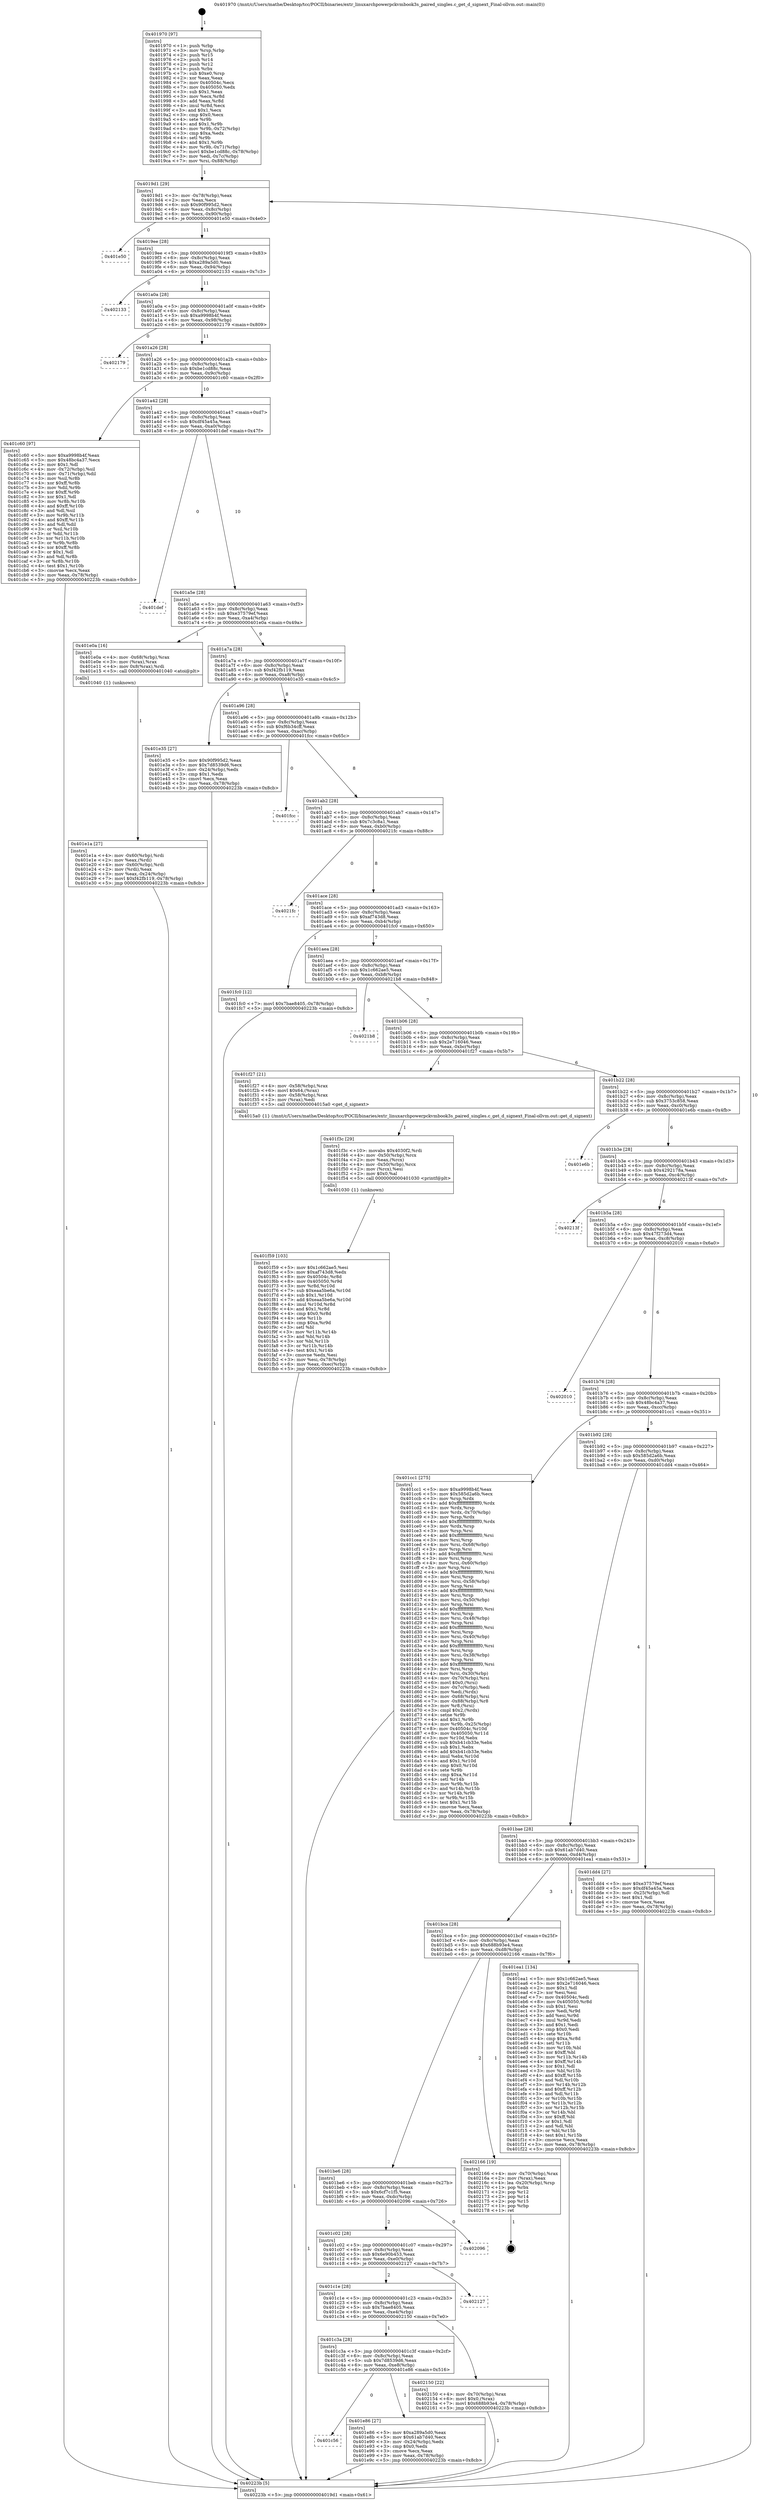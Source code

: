 digraph "0x401970" {
  label = "0x401970 (/mnt/c/Users/mathe/Desktop/tcc/POCII/binaries/extr_linuxarchpowerpckvmbook3s_paired_singles.c_get_d_signext_Final-ollvm.out::main(0))"
  labelloc = "t"
  node[shape=record]

  Entry [label="",width=0.3,height=0.3,shape=circle,fillcolor=black,style=filled]
  "0x4019d1" [label="{
     0x4019d1 [29]\l
     | [instrs]\l
     &nbsp;&nbsp;0x4019d1 \<+3\>: mov -0x78(%rbp),%eax\l
     &nbsp;&nbsp;0x4019d4 \<+2\>: mov %eax,%ecx\l
     &nbsp;&nbsp;0x4019d6 \<+6\>: sub $0x90f995d2,%ecx\l
     &nbsp;&nbsp;0x4019dc \<+6\>: mov %eax,-0x8c(%rbp)\l
     &nbsp;&nbsp;0x4019e2 \<+6\>: mov %ecx,-0x90(%rbp)\l
     &nbsp;&nbsp;0x4019e8 \<+6\>: je 0000000000401e50 \<main+0x4e0\>\l
  }"]
  "0x401e50" [label="{
     0x401e50\l
  }", style=dashed]
  "0x4019ee" [label="{
     0x4019ee [28]\l
     | [instrs]\l
     &nbsp;&nbsp;0x4019ee \<+5\>: jmp 00000000004019f3 \<main+0x83\>\l
     &nbsp;&nbsp;0x4019f3 \<+6\>: mov -0x8c(%rbp),%eax\l
     &nbsp;&nbsp;0x4019f9 \<+5\>: sub $0xa289a5d0,%eax\l
     &nbsp;&nbsp;0x4019fe \<+6\>: mov %eax,-0x94(%rbp)\l
     &nbsp;&nbsp;0x401a04 \<+6\>: je 0000000000402133 \<main+0x7c3\>\l
  }"]
  Exit [label="",width=0.3,height=0.3,shape=circle,fillcolor=black,style=filled,peripheries=2]
  "0x402133" [label="{
     0x402133\l
  }", style=dashed]
  "0x401a0a" [label="{
     0x401a0a [28]\l
     | [instrs]\l
     &nbsp;&nbsp;0x401a0a \<+5\>: jmp 0000000000401a0f \<main+0x9f\>\l
     &nbsp;&nbsp;0x401a0f \<+6\>: mov -0x8c(%rbp),%eax\l
     &nbsp;&nbsp;0x401a15 \<+5\>: sub $0xa9998b4f,%eax\l
     &nbsp;&nbsp;0x401a1a \<+6\>: mov %eax,-0x98(%rbp)\l
     &nbsp;&nbsp;0x401a20 \<+6\>: je 0000000000402179 \<main+0x809\>\l
  }"]
  "0x401f59" [label="{
     0x401f59 [103]\l
     | [instrs]\l
     &nbsp;&nbsp;0x401f59 \<+5\>: mov $0x1c662ae5,%esi\l
     &nbsp;&nbsp;0x401f5e \<+5\>: mov $0xaf743d8,%edx\l
     &nbsp;&nbsp;0x401f63 \<+8\>: mov 0x40504c,%r8d\l
     &nbsp;&nbsp;0x401f6b \<+8\>: mov 0x405050,%r9d\l
     &nbsp;&nbsp;0x401f73 \<+3\>: mov %r8d,%r10d\l
     &nbsp;&nbsp;0x401f76 \<+7\>: sub $0xeaa5be6a,%r10d\l
     &nbsp;&nbsp;0x401f7d \<+4\>: sub $0x1,%r10d\l
     &nbsp;&nbsp;0x401f81 \<+7\>: add $0xeaa5be6a,%r10d\l
     &nbsp;&nbsp;0x401f88 \<+4\>: imul %r10d,%r8d\l
     &nbsp;&nbsp;0x401f8c \<+4\>: and $0x1,%r8d\l
     &nbsp;&nbsp;0x401f90 \<+4\>: cmp $0x0,%r8d\l
     &nbsp;&nbsp;0x401f94 \<+4\>: sete %r11b\l
     &nbsp;&nbsp;0x401f98 \<+4\>: cmp $0xa,%r9d\l
     &nbsp;&nbsp;0x401f9c \<+3\>: setl %bl\l
     &nbsp;&nbsp;0x401f9f \<+3\>: mov %r11b,%r14b\l
     &nbsp;&nbsp;0x401fa2 \<+3\>: and %bl,%r14b\l
     &nbsp;&nbsp;0x401fa5 \<+3\>: xor %bl,%r11b\l
     &nbsp;&nbsp;0x401fa8 \<+3\>: or %r11b,%r14b\l
     &nbsp;&nbsp;0x401fab \<+4\>: test $0x1,%r14b\l
     &nbsp;&nbsp;0x401faf \<+3\>: cmovne %edx,%esi\l
     &nbsp;&nbsp;0x401fb2 \<+3\>: mov %esi,-0x78(%rbp)\l
     &nbsp;&nbsp;0x401fb5 \<+6\>: mov %eax,-0xec(%rbp)\l
     &nbsp;&nbsp;0x401fbb \<+5\>: jmp 000000000040223b \<main+0x8cb\>\l
  }"]
  "0x402179" [label="{
     0x402179\l
  }", style=dashed]
  "0x401a26" [label="{
     0x401a26 [28]\l
     | [instrs]\l
     &nbsp;&nbsp;0x401a26 \<+5\>: jmp 0000000000401a2b \<main+0xbb\>\l
     &nbsp;&nbsp;0x401a2b \<+6\>: mov -0x8c(%rbp),%eax\l
     &nbsp;&nbsp;0x401a31 \<+5\>: sub $0xbe1cd88c,%eax\l
     &nbsp;&nbsp;0x401a36 \<+6\>: mov %eax,-0x9c(%rbp)\l
     &nbsp;&nbsp;0x401a3c \<+6\>: je 0000000000401c60 \<main+0x2f0\>\l
  }"]
  "0x401f3c" [label="{
     0x401f3c [29]\l
     | [instrs]\l
     &nbsp;&nbsp;0x401f3c \<+10\>: movabs $0x4030f2,%rdi\l
     &nbsp;&nbsp;0x401f46 \<+4\>: mov -0x50(%rbp),%rcx\l
     &nbsp;&nbsp;0x401f4a \<+2\>: mov %eax,(%rcx)\l
     &nbsp;&nbsp;0x401f4c \<+4\>: mov -0x50(%rbp),%rcx\l
     &nbsp;&nbsp;0x401f50 \<+2\>: mov (%rcx),%esi\l
     &nbsp;&nbsp;0x401f52 \<+2\>: mov $0x0,%al\l
     &nbsp;&nbsp;0x401f54 \<+5\>: call 0000000000401030 \<printf@plt\>\l
     | [calls]\l
     &nbsp;&nbsp;0x401030 \{1\} (unknown)\l
  }"]
  "0x401c60" [label="{
     0x401c60 [97]\l
     | [instrs]\l
     &nbsp;&nbsp;0x401c60 \<+5\>: mov $0xa9998b4f,%eax\l
     &nbsp;&nbsp;0x401c65 \<+5\>: mov $0x48bc4a37,%ecx\l
     &nbsp;&nbsp;0x401c6a \<+2\>: mov $0x1,%dl\l
     &nbsp;&nbsp;0x401c6c \<+4\>: mov -0x72(%rbp),%sil\l
     &nbsp;&nbsp;0x401c70 \<+4\>: mov -0x71(%rbp),%dil\l
     &nbsp;&nbsp;0x401c74 \<+3\>: mov %sil,%r8b\l
     &nbsp;&nbsp;0x401c77 \<+4\>: xor $0xff,%r8b\l
     &nbsp;&nbsp;0x401c7b \<+3\>: mov %dil,%r9b\l
     &nbsp;&nbsp;0x401c7e \<+4\>: xor $0xff,%r9b\l
     &nbsp;&nbsp;0x401c82 \<+3\>: xor $0x1,%dl\l
     &nbsp;&nbsp;0x401c85 \<+3\>: mov %r8b,%r10b\l
     &nbsp;&nbsp;0x401c88 \<+4\>: and $0xff,%r10b\l
     &nbsp;&nbsp;0x401c8c \<+3\>: and %dl,%sil\l
     &nbsp;&nbsp;0x401c8f \<+3\>: mov %r9b,%r11b\l
     &nbsp;&nbsp;0x401c92 \<+4\>: and $0xff,%r11b\l
     &nbsp;&nbsp;0x401c96 \<+3\>: and %dl,%dil\l
     &nbsp;&nbsp;0x401c99 \<+3\>: or %sil,%r10b\l
     &nbsp;&nbsp;0x401c9c \<+3\>: or %dil,%r11b\l
     &nbsp;&nbsp;0x401c9f \<+3\>: xor %r11b,%r10b\l
     &nbsp;&nbsp;0x401ca2 \<+3\>: or %r9b,%r8b\l
     &nbsp;&nbsp;0x401ca5 \<+4\>: xor $0xff,%r8b\l
     &nbsp;&nbsp;0x401ca9 \<+3\>: or $0x1,%dl\l
     &nbsp;&nbsp;0x401cac \<+3\>: and %dl,%r8b\l
     &nbsp;&nbsp;0x401caf \<+3\>: or %r8b,%r10b\l
     &nbsp;&nbsp;0x401cb2 \<+4\>: test $0x1,%r10b\l
     &nbsp;&nbsp;0x401cb6 \<+3\>: cmovne %ecx,%eax\l
     &nbsp;&nbsp;0x401cb9 \<+3\>: mov %eax,-0x78(%rbp)\l
     &nbsp;&nbsp;0x401cbc \<+5\>: jmp 000000000040223b \<main+0x8cb\>\l
  }"]
  "0x401a42" [label="{
     0x401a42 [28]\l
     | [instrs]\l
     &nbsp;&nbsp;0x401a42 \<+5\>: jmp 0000000000401a47 \<main+0xd7\>\l
     &nbsp;&nbsp;0x401a47 \<+6\>: mov -0x8c(%rbp),%eax\l
     &nbsp;&nbsp;0x401a4d \<+5\>: sub $0xdf45a45a,%eax\l
     &nbsp;&nbsp;0x401a52 \<+6\>: mov %eax,-0xa0(%rbp)\l
     &nbsp;&nbsp;0x401a58 \<+6\>: je 0000000000401def \<main+0x47f\>\l
  }"]
  "0x40223b" [label="{
     0x40223b [5]\l
     | [instrs]\l
     &nbsp;&nbsp;0x40223b \<+5\>: jmp 00000000004019d1 \<main+0x61\>\l
  }"]
  "0x401970" [label="{
     0x401970 [97]\l
     | [instrs]\l
     &nbsp;&nbsp;0x401970 \<+1\>: push %rbp\l
     &nbsp;&nbsp;0x401971 \<+3\>: mov %rsp,%rbp\l
     &nbsp;&nbsp;0x401974 \<+2\>: push %r15\l
     &nbsp;&nbsp;0x401976 \<+2\>: push %r14\l
     &nbsp;&nbsp;0x401978 \<+2\>: push %r12\l
     &nbsp;&nbsp;0x40197a \<+1\>: push %rbx\l
     &nbsp;&nbsp;0x40197b \<+7\>: sub $0xe0,%rsp\l
     &nbsp;&nbsp;0x401982 \<+2\>: xor %eax,%eax\l
     &nbsp;&nbsp;0x401984 \<+7\>: mov 0x40504c,%ecx\l
     &nbsp;&nbsp;0x40198b \<+7\>: mov 0x405050,%edx\l
     &nbsp;&nbsp;0x401992 \<+3\>: sub $0x1,%eax\l
     &nbsp;&nbsp;0x401995 \<+3\>: mov %ecx,%r8d\l
     &nbsp;&nbsp;0x401998 \<+3\>: add %eax,%r8d\l
     &nbsp;&nbsp;0x40199b \<+4\>: imul %r8d,%ecx\l
     &nbsp;&nbsp;0x40199f \<+3\>: and $0x1,%ecx\l
     &nbsp;&nbsp;0x4019a2 \<+3\>: cmp $0x0,%ecx\l
     &nbsp;&nbsp;0x4019a5 \<+4\>: sete %r9b\l
     &nbsp;&nbsp;0x4019a9 \<+4\>: and $0x1,%r9b\l
     &nbsp;&nbsp;0x4019ad \<+4\>: mov %r9b,-0x72(%rbp)\l
     &nbsp;&nbsp;0x4019b1 \<+3\>: cmp $0xa,%edx\l
     &nbsp;&nbsp;0x4019b4 \<+4\>: setl %r9b\l
     &nbsp;&nbsp;0x4019b8 \<+4\>: and $0x1,%r9b\l
     &nbsp;&nbsp;0x4019bc \<+4\>: mov %r9b,-0x71(%rbp)\l
     &nbsp;&nbsp;0x4019c0 \<+7\>: movl $0xbe1cd88c,-0x78(%rbp)\l
     &nbsp;&nbsp;0x4019c7 \<+3\>: mov %edi,-0x7c(%rbp)\l
     &nbsp;&nbsp;0x4019ca \<+7\>: mov %rsi,-0x88(%rbp)\l
  }"]
  "0x401c56" [label="{
     0x401c56\l
  }", style=dashed]
  "0x401def" [label="{
     0x401def\l
  }", style=dashed]
  "0x401a5e" [label="{
     0x401a5e [28]\l
     | [instrs]\l
     &nbsp;&nbsp;0x401a5e \<+5\>: jmp 0000000000401a63 \<main+0xf3\>\l
     &nbsp;&nbsp;0x401a63 \<+6\>: mov -0x8c(%rbp),%eax\l
     &nbsp;&nbsp;0x401a69 \<+5\>: sub $0xe37579ef,%eax\l
     &nbsp;&nbsp;0x401a6e \<+6\>: mov %eax,-0xa4(%rbp)\l
     &nbsp;&nbsp;0x401a74 \<+6\>: je 0000000000401e0a \<main+0x49a\>\l
  }"]
  "0x401e86" [label="{
     0x401e86 [27]\l
     | [instrs]\l
     &nbsp;&nbsp;0x401e86 \<+5\>: mov $0xa289a5d0,%eax\l
     &nbsp;&nbsp;0x401e8b \<+5\>: mov $0x61ab7d40,%ecx\l
     &nbsp;&nbsp;0x401e90 \<+3\>: mov -0x24(%rbp),%edx\l
     &nbsp;&nbsp;0x401e93 \<+3\>: cmp $0x0,%edx\l
     &nbsp;&nbsp;0x401e96 \<+3\>: cmove %ecx,%eax\l
     &nbsp;&nbsp;0x401e99 \<+3\>: mov %eax,-0x78(%rbp)\l
     &nbsp;&nbsp;0x401e9c \<+5\>: jmp 000000000040223b \<main+0x8cb\>\l
  }"]
  "0x401e0a" [label="{
     0x401e0a [16]\l
     | [instrs]\l
     &nbsp;&nbsp;0x401e0a \<+4\>: mov -0x68(%rbp),%rax\l
     &nbsp;&nbsp;0x401e0e \<+3\>: mov (%rax),%rax\l
     &nbsp;&nbsp;0x401e11 \<+4\>: mov 0x8(%rax),%rdi\l
     &nbsp;&nbsp;0x401e15 \<+5\>: call 0000000000401040 \<atoi@plt\>\l
     | [calls]\l
     &nbsp;&nbsp;0x401040 \{1\} (unknown)\l
  }"]
  "0x401a7a" [label="{
     0x401a7a [28]\l
     | [instrs]\l
     &nbsp;&nbsp;0x401a7a \<+5\>: jmp 0000000000401a7f \<main+0x10f\>\l
     &nbsp;&nbsp;0x401a7f \<+6\>: mov -0x8c(%rbp),%eax\l
     &nbsp;&nbsp;0x401a85 \<+5\>: sub $0xf42fb119,%eax\l
     &nbsp;&nbsp;0x401a8a \<+6\>: mov %eax,-0xa8(%rbp)\l
     &nbsp;&nbsp;0x401a90 \<+6\>: je 0000000000401e35 \<main+0x4c5\>\l
  }"]
  "0x401c3a" [label="{
     0x401c3a [28]\l
     | [instrs]\l
     &nbsp;&nbsp;0x401c3a \<+5\>: jmp 0000000000401c3f \<main+0x2cf\>\l
     &nbsp;&nbsp;0x401c3f \<+6\>: mov -0x8c(%rbp),%eax\l
     &nbsp;&nbsp;0x401c45 \<+5\>: sub $0x7d8539d6,%eax\l
     &nbsp;&nbsp;0x401c4a \<+6\>: mov %eax,-0xe8(%rbp)\l
     &nbsp;&nbsp;0x401c50 \<+6\>: je 0000000000401e86 \<main+0x516\>\l
  }"]
  "0x401e35" [label="{
     0x401e35 [27]\l
     | [instrs]\l
     &nbsp;&nbsp;0x401e35 \<+5\>: mov $0x90f995d2,%eax\l
     &nbsp;&nbsp;0x401e3a \<+5\>: mov $0x7d8539d6,%ecx\l
     &nbsp;&nbsp;0x401e3f \<+3\>: mov -0x24(%rbp),%edx\l
     &nbsp;&nbsp;0x401e42 \<+3\>: cmp $0x1,%edx\l
     &nbsp;&nbsp;0x401e45 \<+3\>: cmovl %ecx,%eax\l
     &nbsp;&nbsp;0x401e48 \<+3\>: mov %eax,-0x78(%rbp)\l
     &nbsp;&nbsp;0x401e4b \<+5\>: jmp 000000000040223b \<main+0x8cb\>\l
  }"]
  "0x401a96" [label="{
     0x401a96 [28]\l
     | [instrs]\l
     &nbsp;&nbsp;0x401a96 \<+5\>: jmp 0000000000401a9b \<main+0x12b\>\l
     &nbsp;&nbsp;0x401a9b \<+6\>: mov -0x8c(%rbp),%eax\l
     &nbsp;&nbsp;0x401aa1 \<+5\>: sub $0xf6b34cff,%eax\l
     &nbsp;&nbsp;0x401aa6 \<+6\>: mov %eax,-0xac(%rbp)\l
     &nbsp;&nbsp;0x401aac \<+6\>: je 0000000000401fcc \<main+0x65c\>\l
  }"]
  "0x402150" [label="{
     0x402150 [22]\l
     | [instrs]\l
     &nbsp;&nbsp;0x402150 \<+4\>: mov -0x70(%rbp),%rax\l
     &nbsp;&nbsp;0x402154 \<+6\>: movl $0x0,(%rax)\l
     &nbsp;&nbsp;0x40215a \<+7\>: movl $0x688b93e4,-0x78(%rbp)\l
     &nbsp;&nbsp;0x402161 \<+5\>: jmp 000000000040223b \<main+0x8cb\>\l
  }"]
  "0x401fcc" [label="{
     0x401fcc\l
  }", style=dashed]
  "0x401ab2" [label="{
     0x401ab2 [28]\l
     | [instrs]\l
     &nbsp;&nbsp;0x401ab2 \<+5\>: jmp 0000000000401ab7 \<main+0x147\>\l
     &nbsp;&nbsp;0x401ab7 \<+6\>: mov -0x8c(%rbp),%eax\l
     &nbsp;&nbsp;0x401abd \<+5\>: sub $0x7c3c8a1,%eax\l
     &nbsp;&nbsp;0x401ac2 \<+6\>: mov %eax,-0xb0(%rbp)\l
     &nbsp;&nbsp;0x401ac8 \<+6\>: je 00000000004021fc \<main+0x88c\>\l
  }"]
  "0x401c1e" [label="{
     0x401c1e [28]\l
     | [instrs]\l
     &nbsp;&nbsp;0x401c1e \<+5\>: jmp 0000000000401c23 \<main+0x2b3\>\l
     &nbsp;&nbsp;0x401c23 \<+6\>: mov -0x8c(%rbp),%eax\l
     &nbsp;&nbsp;0x401c29 \<+5\>: sub $0x7bae8405,%eax\l
     &nbsp;&nbsp;0x401c2e \<+6\>: mov %eax,-0xe4(%rbp)\l
     &nbsp;&nbsp;0x401c34 \<+6\>: je 0000000000402150 \<main+0x7e0\>\l
  }"]
  "0x4021fc" [label="{
     0x4021fc\l
  }", style=dashed]
  "0x401ace" [label="{
     0x401ace [28]\l
     | [instrs]\l
     &nbsp;&nbsp;0x401ace \<+5\>: jmp 0000000000401ad3 \<main+0x163\>\l
     &nbsp;&nbsp;0x401ad3 \<+6\>: mov -0x8c(%rbp),%eax\l
     &nbsp;&nbsp;0x401ad9 \<+5\>: sub $0xaf743d8,%eax\l
     &nbsp;&nbsp;0x401ade \<+6\>: mov %eax,-0xb4(%rbp)\l
     &nbsp;&nbsp;0x401ae4 \<+6\>: je 0000000000401fc0 \<main+0x650\>\l
  }"]
  "0x402127" [label="{
     0x402127\l
  }", style=dashed]
  "0x401fc0" [label="{
     0x401fc0 [12]\l
     | [instrs]\l
     &nbsp;&nbsp;0x401fc0 \<+7\>: movl $0x7bae8405,-0x78(%rbp)\l
     &nbsp;&nbsp;0x401fc7 \<+5\>: jmp 000000000040223b \<main+0x8cb\>\l
  }"]
  "0x401aea" [label="{
     0x401aea [28]\l
     | [instrs]\l
     &nbsp;&nbsp;0x401aea \<+5\>: jmp 0000000000401aef \<main+0x17f\>\l
     &nbsp;&nbsp;0x401aef \<+6\>: mov -0x8c(%rbp),%eax\l
     &nbsp;&nbsp;0x401af5 \<+5\>: sub $0x1c662ae5,%eax\l
     &nbsp;&nbsp;0x401afa \<+6\>: mov %eax,-0xb8(%rbp)\l
     &nbsp;&nbsp;0x401b00 \<+6\>: je 00000000004021b8 \<main+0x848\>\l
  }"]
  "0x401c02" [label="{
     0x401c02 [28]\l
     | [instrs]\l
     &nbsp;&nbsp;0x401c02 \<+5\>: jmp 0000000000401c07 \<main+0x297\>\l
     &nbsp;&nbsp;0x401c07 \<+6\>: mov -0x8c(%rbp),%eax\l
     &nbsp;&nbsp;0x401c0d \<+5\>: sub $0x6e90b453,%eax\l
     &nbsp;&nbsp;0x401c12 \<+6\>: mov %eax,-0xe0(%rbp)\l
     &nbsp;&nbsp;0x401c18 \<+6\>: je 0000000000402127 \<main+0x7b7\>\l
  }"]
  "0x4021b8" [label="{
     0x4021b8\l
  }", style=dashed]
  "0x401b06" [label="{
     0x401b06 [28]\l
     | [instrs]\l
     &nbsp;&nbsp;0x401b06 \<+5\>: jmp 0000000000401b0b \<main+0x19b\>\l
     &nbsp;&nbsp;0x401b0b \<+6\>: mov -0x8c(%rbp),%eax\l
     &nbsp;&nbsp;0x401b11 \<+5\>: sub $0x2e716046,%eax\l
     &nbsp;&nbsp;0x401b16 \<+6\>: mov %eax,-0xbc(%rbp)\l
     &nbsp;&nbsp;0x401b1c \<+6\>: je 0000000000401f27 \<main+0x5b7\>\l
  }"]
  "0x402096" [label="{
     0x402096\l
  }", style=dashed]
  "0x401f27" [label="{
     0x401f27 [21]\l
     | [instrs]\l
     &nbsp;&nbsp;0x401f27 \<+4\>: mov -0x58(%rbp),%rax\l
     &nbsp;&nbsp;0x401f2b \<+6\>: movl $0x64,(%rax)\l
     &nbsp;&nbsp;0x401f31 \<+4\>: mov -0x58(%rbp),%rax\l
     &nbsp;&nbsp;0x401f35 \<+2\>: mov (%rax),%edi\l
     &nbsp;&nbsp;0x401f37 \<+5\>: call 00000000004015a0 \<get_d_signext\>\l
     | [calls]\l
     &nbsp;&nbsp;0x4015a0 \{1\} (/mnt/c/Users/mathe/Desktop/tcc/POCII/binaries/extr_linuxarchpowerpckvmbook3s_paired_singles.c_get_d_signext_Final-ollvm.out::get_d_signext)\l
  }"]
  "0x401b22" [label="{
     0x401b22 [28]\l
     | [instrs]\l
     &nbsp;&nbsp;0x401b22 \<+5\>: jmp 0000000000401b27 \<main+0x1b7\>\l
     &nbsp;&nbsp;0x401b27 \<+6\>: mov -0x8c(%rbp),%eax\l
     &nbsp;&nbsp;0x401b2d \<+5\>: sub $0x3753c858,%eax\l
     &nbsp;&nbsp;0x401b32 \<+6\>: mov %eax,-0xc0(%rbp)\l
     &nbsp;&nbsp;0x401b38 \<+6\>: je 0000000000401e6b \<main+0x4fb\>\l
  }"]
  "0x401be6" [label="{
     0x401be6 [28]\l
     | [instrs]\l
     &nbsp;&nbsp;0x401be6 \<+5\>: jmp 0000000000401beb \<main+0x27b\>\l
     &nbsp;&nbsp;0x401beb \<+6\>: mov -0x8c(%rbp),%eax\l
     &nbsp;&nbsp;0x401bf1 \<+5\>: sub $0x6cf7c1f5,%eax\l
     &nbsp;&nbsp;0x401bf6 \<+6\>: mov %eax,-0xdc(%rbp)\l
     &nbsp;&nbsp;0x401bfc \<+6\>: je 0000000000402096 \<main+0x726\>\l
  }"]
  "0x401e6b" [label="{
     0x401e6b\l
  }", style=dashed]
  "0x401b3e" [label="{
     0x401b3e [28]\l
     | [instrs]\l
     &nbsp;&nbsp;0x401b3e \<+5\>: jmp 0000000000401b43 \<main+0x1d3\>\l
     &nbsp;&nbsp;0x401b43 \<+6\>: mov -0x8c(%rbp),%eax\l
     &nbsp;&nbsp;0x401b49 \<+5\>: sub $0x4292178a,%eax\l
     &nbsp;&nbsp;0x401b4e \<+6\>: mov %eax,-0xc4(%rbp)\l
     &nbsp;&nbsp;0x401b54 \<+6\>: je 000000000040213f \<main+0x7cf\>\l
  }"]
  "0x402166" [label="{
     0x402166 [19]\l
     | [instrs]\l
     &nbsp;&nbsp;0x402166 \<+4\>: mov -0x70(%rbp),%rax\l
     &nbsp;&nbsp;0x40216a \<+2\>: mov (%rax),%eax\l
     &nbsp;&nbsp;0x40216c \<+4\>: lea -0x20(%rbp),%rsp\l
     &nbsp;&nbsp;0x402170 \<+1\>: pop %rbx\l
     &nbsp;&nbsp;0x402171 \<+2\>: pop %r12\l
     &nbsp;&nbsp;0x402173 \<+2\>: pop %r14\l
     &nbsp;&nbsp;0x402175 \<+2\>: pop %r15\l
     &nbsp;&nbsp;0x402177 \<+1\>: pop %rbp\l
     &nbsp;&nbsp;0x402178 \<+1\>: ret\l
  }"]
  "0x40213f" [label="{
     0x40213f\l
  }", style=dashed]
  "0x401b5a" [label="{
     0x401b5a [28]\l
     | [instrs]\l
     &nbsp;&nbsp;0x401b5a \<+5\>: jmp 0000000000401b5f \<main+0x1ef\>\l
     &nbsp;&nbsp;0x401b5f \<+6\>: mov -0x8c(%rbp),%eax\l
     &nbsp;&nbsp;0x401b65 \<+5\>: sub $0x47f273d4,%eax\l
     &nbsp;&nbsp;0x401b6a \<+6\>: mov %eax,-0xc8(%rbp)\l
     &nbsp;&nbsp;0x401b70 \<+6\>: je 0000000000402010 \<main+0x6a0\>\l
  }"]
  "0x401bca" [label="{
     0x401bca [28]\l
     | [instrs]\l
     &nbsp;&nbsp;0x401bca \<+5\>: jmp 0000000000401bcf \<main+0x25f\>\l
     &nbsp;&nbsp;0x401bcf \<+6\>: mov -0x8c(%rbp),%eax\l
     &nbsp;&nbsp;0x401bd5 \<+5\>: sub $0x688b93e4,%eax\l
     &nbsp;&nbsp;0x401bda \<+6\>: mov %eax,-0xd8(%rbp)\l
     &nbsp;&nbsp;0x401be0 \<+6\>: je 0000000000402166 \<main+0x7f6\>\l
  }"]
  "0x402010" [label="{
     0x402010\l
  }", style=dashed]
  "0x401b76" [label="{
     0x401b76 [28]\l
     | [instrs]\l
     &nbsp;&nbsp;0x401b76 \<+5\>: jmp 0000000000401b7b \<main+0x20b\>\l
     &nbsp;&nbsp;0x401b7b \<+6\>: mov -0x8c(%rbp),%eax\l
     &nbsp;&nbsp;0x401b81 \<+5\>: sub $0x48bc4a37,%eax\l
     &nbsp;&nbsp;0x401b86 \<+6\>: mov %eax,-0xcc(%rbp)\l
     &nbsp;&nbsp;0x401b8c \<+6\>: je 0000000000401cc1 \<main+0x351\>\l
  }"]
  "0x401ea1" [label="{
     0x401ea1 [134]\l
     | [instrs]\l
     &nbsp;&nbsp;0x401ea1 \<+5\>: mov $0x1c662ae5,%eax\l
     &nbsp;&nbsp;0x401ea6 \<+5\>: mov $0x2e716046,%ecx\l
     &nbsp;&nbsp;0x401eab \<+2\>: mov $0x1,%dl\l
     &nbsp;&nbsp;0x401ead \<+2\>: xor %esi,%esi\l
     &nbsp;&nbsp;0x401eaf \<+7\>: mov 0x40504c,%edi\l
     &nbsp;&nbsp;0x401eb6 \<+8\>: mov 0x405050,%r8d\l
     &nbsp;&nbsp;0x401ebe \<+3\>: sub $0x1,%esi\l
     &nbsp;&nbsp;0x401ec1 \<+3\>: mov %edi,%r9d\l
     &nbsp;&nbsp;0x401ec4 \<+3\>: add %esi,%r9d\l
     &nbsp;&nbsp;0x401ec7 \<+4\>: imul %r9d,%edi\l
     &nbsp;&nbsp;0x401ecb \<+3\>: and $0x1,%edi\l
     &nbsp;&nbsp;0x401ece \<+3\>: cmp $0x0,%edi\l
     &nbsp;&nbsp;0x401ed1 \<+4\>: sete %r10b\l
     &nbsp;&nbsp;0x401ed5 \<+4\>: cmp $0xa,%r8d\l
     &nbsp;&nbsp;0x401ed9 \<+4\>: setl %r11b\l
     &nbsp;&nbsp;0x401edd \<+3\>: mov %r10b,%bl\l
     &nbsp;&nbsp;0x401ee0 \<+3\>: xor $0xff,%bl\l
     &nbsp;&nbsp;0x401ee3 \<+3\>: mov %r11b,%r14b\l
     &nbsp;&nbsp;0x401ee6 \<+4\>: xor $0xff,%r14b\l
     &nbsp;&nbsp;0x401eea \<+3\>: xor $0x1,%dl\l
     &nbsp;&nbsp;0x401eed \<+3\>: mov %bl,%r15b\l
     &nbsp;&nbsp;0x401ef0 \<+4\>: and $0xff,%r15b\l
     &nbsp;&nbsp;0x401ef4 \<+3\>: and %dl,%r10b\l
     &nbsp;&nbsp;0x401ef7 \<+3\>: mov %r14b,%r12b\l
     &nbsp;&nbsp;0x401efa \<+4\>: and $0xff,%r12b\l
     &nbsp;&nbsp;0x401efe \<+3\>: and %dl,%r11b\l
     &nbsp;&nbsp;0x401f01 \<+3\>: or %r10b,%r15b\l
     &nbsp;&nbsp;0x401f04 \<+3\>: or %r11b,%r12b\l
     &nbsp;&nbsp;0x401f07 \<+3\>: xor %r12b,%r15b\l
     &nbsp;&nbsp;0x401f0a \<+3\>: or %r14b,%bl\l
     &nbsp;&nbsp;0x401f0d \<+3\>: xor $0xff,%bl\l
     &nbsp;&nbsp;0x401f10 \<+3\>: or $0x1,%dl\l
     &nbsp;&nbsp;0x401f13 \<+2\>: and %dl,%bl\l
     &nbsp;&nbsp;0x401f15 \<+3\>: or %bl,%r15b\l
     &nbsp;&nbsp;0x401f18 \<+4\>: test $0x1,%r15b\l
     &nbsp;&nbsp;0x401f1c \<+3\>: cmovne %ecx,%eax\l
     &nbsp;&nbsp;0x401f1f \<+3\>: mov %eax,-0x78(%rbp)\l
     &nbsp;&nbsp;0x401f22 \<+5\>: jmp 000000000040223b \<main+0x8cb\>\l
  }"]
  "0x401cc1" [label="{
     0x401cc1 [275]\l
     | [instrs]\l
     &nbsp;&nbsp;0x401cc1 \<+5\>: mov $0xa9998b4f,%eax\l
     &nbsp;&nbsp;0x401cc6 \<+5\>: mov $0x585d2a6b,%ecx\l
     &nbsp;&nbsp;0x401ccb \<+3\>: mov %rsp,%rdx\l
     &nbsp;&nbsp;0x401cce \<+4\>: add $0xfffffffffffffff0,%rdx\l
     &nbsp;&nbsp;0x401cd2 \<+3\>: mov %rdx,%rsp\l
     &nbsp;&nbsp;0x401cd5 \<+4\>: mov %rdx,-0x70(%rbp)\l
     &nbsp;&nbsp;0x401cd9 \<+3\>: mov %rsp,%rdx\l
     &nbsp;&nbsp;0x401cdc \<+4\>: add $0xfffffffffffffff0,%rdx\l
     &nbsp;&nbsp;0x401ce0 \<+3\>: mov %rdx,%rsp\l
     &nbsp;&nbsp;0x401ce3 \<+3\>: mov %rsp,%rsi\l
     &nbsp;&nbsp;0x401ce6 \<+4\>: add $0xfffffffffffffff0,%rsi\l
     &nbsp;&nbsp;0x401cea \<+3\>: mov %rsi,%rsp\l
     &nbsp;&nbsp;0x401ced \<+4\>: mov %rsi,-0x68(%rbp)\l
     &nbsp;&nbsp;0x401cf1 \<+3\>: mov %rsp,%rsi\l
     &nbsp;&nbsp;0x401cf4 \<+4\>: add $0xfffffffffffffff0,%rsi\l
     &nbsp;&nbsp;0x401cf8 \<+3\>: mov %rsi,%rsp\l
     &nbsp;&nbsp;0x401cfb \<+4\>: mov %rsi,-0x60(%rbp)\l
     &nbsp;&nbsp;0x401cff \<+3\>: mov %rsp,%rsi\l
     &nbsp;&nbsp;0x401d02 \<+4\>: add $0xfffffffffffffff0,%rsi\l
     &nbsp;&nbsp;0x401d06 \<+3\>: mov %rsi,%rsp\l
     &nbsp;&nbsp;0x401d09 \<+4\>: mov %rsi,-0x58(%rbp)\l
     &nbsp;&nbsp;0x401d0d \<+3\>: mov %rsp,%rsi\l
     &nbsp;&nbsp;0x401d10 \<+4\>: add $0xfffffffffffffff0,%rsi\l
     &nbsp;&nbsp;0x401d14 \<+3\>: mov %rsi,%rsp\l
     &nbsp;&nbsp;0x401d17 \<+4\>: mov %rsi,-0x50(%rbp)\l
     &nbsp;&nbsp;0x401d1b \<+3\>: mov %rsp,%rsi\l
     &nbsp;&nbsp;0x401d1e \<+4\>: add $0xfffffffffffffff0,%rsi\l
     &nbsp;&nbsp;0x401d22 \<+3\>: mov %rsi,%rsp\l
     &nbsp;&nbsp;0x401d25 \<+4\>: mov %rsi,-0x48(%rbp)\l
     &nbsp;&nbsp;0x401d29 \<+3\>: mov %rsp,%rsi\l
     &nbsp;&nbsp;0x401d2c \<+4\>: add $0xfffffffffffffff0,%rsi\l
     &nbsp;&nbsp;0x401d30 \<+3\>: mov %rsi,%rsp\l
     &nbsp;&nbsp;0x401d33 \<+4\>: mov %rsi,-0x40(%rbp)\l
     &nbsp;&nbsp;0x401d37 \<+3\>: mov %rsp,%rsi\l
     &nbsp;&nbsp;0x401d3a \<+4\>: add $0xfffffffffffffff0,%rsi\l
     &nbsp;&nbsp;0x401d3e \<+3\>: mov %rsi,%rsp\l
     &nbsp;&nbsp;0x401d41 \<+4\>: mov %rsi,-0x38(%rbp)\l
     &nbsp;&nbsp;0x401d45 \<+3\>: mov %rsp,%rsi\l
     &nbsp;&nbsp;0x401d48 \<+4\>: add $0xfffffffffffffff0,%rsi\l
     &nbsp;&nbsp;0x401d4c \<+3\>: mov %rsi,%rsp\l
     &nbsp;&nbsp;0x401d4f \<+4\>: mov %rsi,-0x30(%rbp)\l
     &nbsp;&nbsp;0x401d53 \<+4\>: mov -0x70(%rbp),%rsi\l
     &nbsp;&nbsp;0x401d57 \<+6\>: movl $0x0,(%rsi)\l
     &nbsp;&nbsp;0x401d5d \<+3\>: mov -0x7c(%rbp),%edi\l
     &nbsp;&nbsp;0x401d60 \<+2\>: mov %edi,(%rdx)\l
     &nbsp;&nbsp;0x401d62 \<+4\>: mov -0x68(%rbp),%rsi\l
     &nbsp;&nbsp;0x401d66 \<+7\>: mov -0x88(%rbp),%r8\l
     &nbsp;&nbsp;0x401d6d \<+3\>: mov %r8,(%rsi)\l
     &nbsp;&nbsp;0x401d70 \<+3\>: cmpl $0x2,(%rdx)\l
     &nbsp;&nbsp;0x401d73 \<+4\>: setne %r9b\l
     &nbsp;&nbsp;0x401d77 \<+4\>: and $0x1,%r9b\l
     &nbsp;&nbsp;0x401d7b \<+4\>: mov %r9b,-0x25(%rbp)\l
     &nbsp;&nbsp;0x401d7f \<+8\>: mov 0x40504c,%r10d\l
     &nbsp;&nbsp;0x401d87 \<+8\>: mov 0x405050,%r11d\l
     &nbsp;&nbsp;0x401d8f \<+3\>: mov %r10d,%ebx\l
     &nbsp;&nbsp;0x401d92 \<+6\>: sub $0xb41cb33e,%ebx\l
     &nbsp;&nbsp;0x401d98 \<+3\>: sub $0x1,%ebx\l
     &nbsp;&nbsp;0x401d9b \<+6\>: add $0xb41cb33e,%ebx\l
     &nbsp;&nbsp;0x401da1 \<+4\>: imul %ebx,%r10d\l
     &nbsp;&nbsp;0x401da5 \<+4\>: and $0x1,%r10d\l
     &nbsp;&nbsp;0x401da9 \<+4\>: cmp $0x0,%r10d\l
     &nbsp;&nbsp;0x401dad \<+4\>: sete %r9b\l
     &nbsp;&nbsp;0x401db1 \<+4\>: cmp $0xa,%r11d\l
     &nbsp;&nbsp;0x401db5 \<+4\>: setl %r14b\l
     &nbsp;&nbsp;0x401db9 \<+3\>: mov %r9b,%r15b\l
     &nbsp;&nbsp;0x401dbc \<+3\>: and %r14b,%r15b\l
     &nbsp;&nbsp;0x401dbf \<+3\>: xor %r14b,%r9b\l
     &nbsp;&nbsp;0x401dc2 \<+3\>: or %r9b,%r15b\l
     &nbsp;&nbsp;0x401dc5 \<+4\>: test $0x1,%r15b\l
     &nbsp;&nbsp;0x401dc9 \<+3\>: cmovne %ecx,%eax\l
     &nbsp;&nbsp;0x401dcc \<+3\>: mov %eax,-0x78(%rbp)\l
     &nbsp;&nbsp;0x401dcf \<+5\>: jmp 000000000040223b \<main+0x8cb\>\l
  }"]
  "0x401b92" [label="{
     0x401b92 [28]\l
     | [instrs]\l
     &nbsp;&nbsp;0x401b92 \<+5\>: jmp 0000000000401b97 \<main+0x227\>\l
     &nbsp;&nbsp;0x401b97 \<+6\>: mov -0x8c(%rbp),%eax\l
     &nbsp;&nbsp;0x401b9d \<+5\>: sub $0x585d2a6b,%eax\l
     &nbsp;&nbsp;0x401ba2 \<+6\>: mov %eax,-0xd0(%rbp)\l
     &nbsp;&nbsp;0x401ba8 \<+6\>: je 0000000000401dd4 \<main+0x464\>\l
  }"]
  "0x401e1a" [label="{
     0x401e1a [27]\l
     | [instrs]\l
     &nbsp;&nbsp;0x401e1a \<+4\>: mov -0x60(%rbp),%rdi\l
     &nbsp;&nbsp;0x401e1e \<+2\>: mov %eax,(%rdi)\l
     &nbsp;&nbsp;0x401e20 \<+4\>: mov -0x60(%rbp),%rdi\l
     &nbsp;&nbsp;0x401e24 \<+2\>: mov (%rdi),%eax\l
     &nbsp;&nbsp;0x401e26 \<+3\>: mov %eax,-0x24(%rbp)\l
     &nbsp;&nbsp;0x401e29 \<+7\>: movl $0xf42fb119,-0x78(%rbp)\l
     &nbsp;&nbsp;0x401e30 \<+5\>: jmp 000000000040223b \<main+0x8cb\>\l
  }"]
  "0x401bae" [label="{
     0x401bae [28]\l
     | [instrs]\l
     &nbsp;&nbsp;0x401bae \<+5\>: jmp 0000000000401bb3 \<main+0x243\>\l
     &nbsp;&nbsp;0x401bb3 \<+6\>: mov -0x8c(%rbp),%eax\l
     &nbsp;&nbsp;0x401bb9 \<+5\>: sub $0x61ab7d40,%eax\l
     &nbsp;&nbsp;0x401bbe \<+6\>: mov %eax,-0xd4(%rbp)\l
     &nbsp;&nbsp;0x401bc4 \<+6\>: je 0000000000401ea1 \<main+0x531\>\l
  }"]
  "0x401dd4" [label="{
     0x401dd4 [27]\l
     | [instrs]\l
     &nbsp;&nbsp;0x401dd4 \<+5\>: mov $0xe37579ef,%eax\l
     &nbsp;&nbsp;0x401dd9 \<+5\>: mov $0xdf45a45a,%ecx\l
     &nbsp;&nbsp;0x401dde \<+3\>: mov -0x25(%rbp),%dl\l
     &nbsp;&nbsp;0x401de1 \<+3\>: test $0x1,%dl\l
     &nbsp;&nbsp;0x401de4 \<+3\>: cmovne %ecx,%eax\l
     &nbsp;&nbsp;0x401de7 \<+3\>: mov %eax,-0x78(%rbp)\l
     &nbsp;&nbsp;0x401dea \<+5\>: jmp 000000000040223b \<main+0x8cb\>\l
  }"]
  Entry -> "0x401970" [label=" 1"]
  "0x4019d1" -> "0x401e50" [label=" 0"]
  "0x4019d1" -> "0x4019ee" [label=" 11"]
  "0x402166" -> Exit [label=" 1"]
  "0x4019ee" -> "0x402133" [label=" 0"]
  "0x4019ee" -> "0x401a0a" [label=" 11"]
  "0x402150" -> "0x40223b" [label=" 1"]
  "0x401a0a" -> "0x402179" [label=" 0"]
  "0x401a0a" -> "0x401a26" [label=" 11"]
  "0x401fc0" -> "0x40223b" [label=" 1"]
  "0x401a26" -> "0x401c60" [label=" 1"]
  "0x401a26" -> "0x401a42" [label=" 10"]
  "0x401c60" -> "0x40223b" [label=" 1"]
  "0x401970" -> "0x4019d1" [label=" 1"]
  "0x40223b" -> "0x4019d1" [label=" 10"]
  "0x401f59" -> "0x40223b" [label=" 1"]
  "0x401a42" -> "0x401def" [label=" 0"]
  "0x401a42" -> "0x401a5e" [label=" 10"]
  "0x401f3c" -> "0x401f59" [label=" 1"]
  "0x401a5e" -> "0x401e0a" [label=" 1"]
  "0x401a5e" -> "0x401a7a" [label=" 9"]
  "0x401f27" -> "0x401f3c" [label=" 1"]
  "0x401a7a" -> "0x401e35" [label=" 1"]
  "0x401a7a" -> "0x401a96" [label=" 8"]
  "0x401e86" -> "0x40223b" [label=" 1"]
  "0x401a96" -> "0x401fcc" [label=" 0"]
  "0x401a96" -> "0x401ab2" [label=" 8"]
  "0x401c3a" -> "0x401c56" [label=" 0"]
  "0x401ab2" -> "0x4021fc" [label=" 0"]
  "0x401ab2" -> "0x401ace" [label=" 8"]
  "0x401ea1" -> "0x40223b" [label=" 1"]
  "0x401ace" -> "0x401fc0" [label=" 1"]
  "0x401ace" -> "0x401aea" [label=" 7"]
  "0x401c1e" -> "0x401c3a" [label=" 1"]
  "0x401aea" -> "0x4021b8" [label=" 0"]
  "0x401aea" -> "0x401b06" [label=" 7"]
  "0x401c3a" -> "0x401e86" [label=" 1"]
  "0x401b06" -> "0x401f27" [label=" 1"]
  "0x401b06" -> "0x401b22" [label=" 6"]
  "0x401c02" -> "0x401c1e" [label=" 2"]
  "0x401b22" -> "0x401e6b" [label=" 0"]
  "0x401b22" -> "0x401b3e" [label=" 6"]
  "0x401c1e" -> "0x402150" [label=" 1"]
  "0x401b3e" -> "0x40213f" [label=" 0"]
  "0x401b3e" -> "0x401b5a" [label=" 6"]
  "0x401be6" -> "0x401c02" [label=" 2"]
  "0x401b5a" -> "0x402010" [label=" 0"]
  "0x401b5a" -> "0x401b76" [label=" 6"]
  "0x401c02" -> "0x402127" [label=" 0"]
  "0x401b76" -> "0x401cc1" [label=" 1"]
  "0x401b76" -> "0x401b92" [label=" 5"]
  "0x401bca" -> "0x401be6" [label=" 2"]
  "0x401cc1" -> "0x40223b" [label=" 1"]
  "0x401be6" -> "0x402096" [label=" 0"]
  "0x401b92" -> "0x401dd4" [label=" 1"]
  "0x401b92" -> "0x401bae" [label=" 4"]
  "0x401dd4" -> "0x40223b" [label=" 1"]
  "0x401e0a" -> "0x401e1a" [label=" 1"]
  "0x401e1a" -> "0x40223b" [label=" 1"]
  "0x401e35" -> "0x40223b" [label=" 1"]
  "0x401bca" -> "0x402166" [label=" 1"]
  "0x401bae" -> "0x401ea1" [label=" 1"]
  "0x401bae" -> "0x401bca" [label=" 3"]
}
